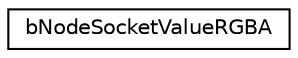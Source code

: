 digraph G
{
  edge [fontname="Helvetica",fontsize="10",labelfontname="Helvetica",labelfontsize="10"];
  node [fontname="Helvetica",fontsize="10",shape=record];
  rankdir=LR;
  Node1 [label="bNodeSocketValueRGBA",height=0.2,width=0.4,color="black", fillcolor="white", style="filled",URL="$de/da3/structbNodeSocketValueRGBA.html"];
}
